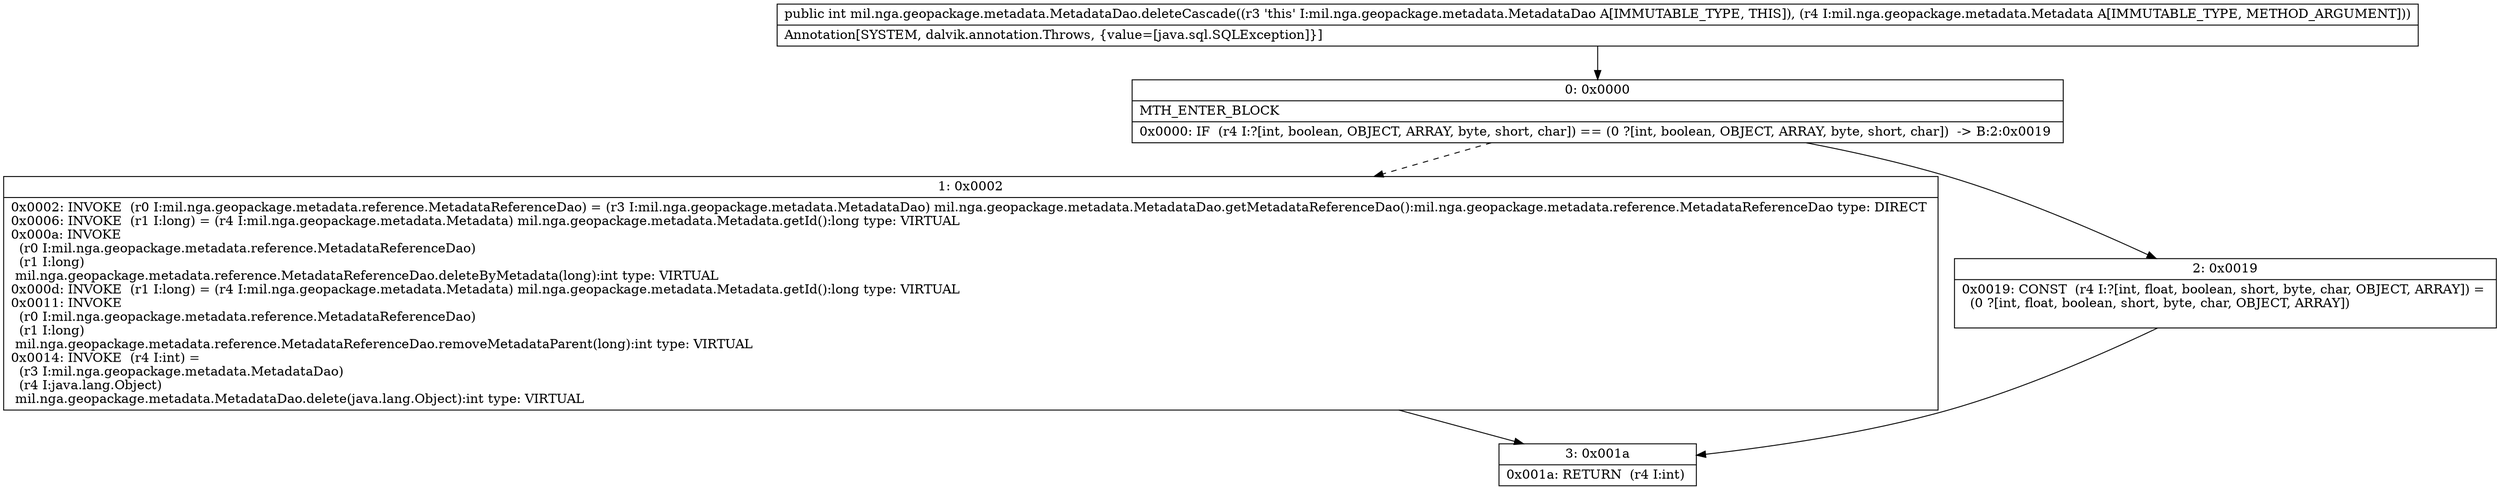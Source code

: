 digraph "CFG formil.nga.geopackage.metadata.MetadataDao.deleteCascade(Lmil\/nga\/geopackage\/metadata\/Metadata;)I" {
Node_0 [shape=record,label="{0\:\ 0x0000|MTH_ENTER_BLOCK\l|0x0000: IF  (r4 I:?[int, boolean, OBJECT, ARRAY, byte, short, char]) == (0 ?[int, boolean, OBJECT, ARRAY, byte, short, char])  \-\> B:2:0x0019 \l}"];
Node_1 [shape=record,label="{1\:\ 0x0002|0x0002: INVOKE  (r0 I:mil.nga.geopackage.metadata.reference.MetadataReferenceDao) = (r3 I:mil.nga.geopackage.metadata.MetadataDao) mil.nga.geopackage.metadata.MetadataDao.getMetadataReferenceDao():mil.nga.geopackage.metadata.reference.MetadataReferenceDao type: DIRECT \l0x0006: INVOKE  (r1 I:long) = (r4 I:mil.nga.geopackage.metadata.Metadata) mil.nga.geopackage.metadata.Metadata.getId():long type: VIRTUAL \l0x000a: INVOKE  \l  (r0 I:mil.nga.geopackage.metadata.reference.MetadataReferenceDao)\l  (r1 I:long)\l mil.nga.geopackage.metadata.reference.MetadataReferenceDao.deleteByMetadata(long):int type: VIRTUAL \l0x000d: INVOKE  (r1 I:long) = (r4 I:mil.nga.geopackage.metadata.Metadata) mil.nga.geopackage.metadata.Metadata.getId():long type: VIRTUAL \l0x0011: INVOKE  \l  (r0 I:mil.nga.geopackage.metadata.reference.MetadataReferenceDao)\l  (r1 I:long)\l mil.nga.geopackage.metadata.reference.MetadataReferenceDao.removeMetadataParent(long):int type: VIRTUAL \l0x0014: INVOKE  (r4 I:int) = \l  (r3 I:mil.nga.geopackage.metadata.MetadataDao)\l  (r4 I:java.lang.Object)\l mil.nga.geopackage.metadata.MetadataDao.delete(java.lang.Object):int type: VIRTUAL \l}"];
Node_2 [shape=record,label="{2\:\ 0x0019|0x0019: CONST  (r4 I:?[int, float, boolean, short, byte, char, OBJECT, ARRAY]) = \l  (0 ?[int, float, boolean, short, byte, char, OBJECT, ARRAY])\l \l}"];
Node_3 [shape=record,label="{3\:\ 0x001a|0x001a: RETURN  (r4 I:int) \l}"];
MethodNode[shape=record,label="{public int mil.nga.geopackage.metadata.MetadataDao.deleteCascade((r3 'this' I:mil.nga.geopackage.metadata.MetadataDao A[IMMUTABLE_TYPE, THIS]), (r4 I:mil.nga.geopackage.metadata.Metadata A[IMMUTABLE_TYPE, METHOD_ARGUMENT]))  | Annotation[SYSTEM, dalvik.annotation.Throws, \{value=[java.sql.SQLException]\}]\l}"];
MethodNode -> Node_0;
Node_0 -> Node_1[style=dashed];
Node_0 -> Node_2;
Node_1 -> Node_3;
Node_2 -> Node_3;
}

